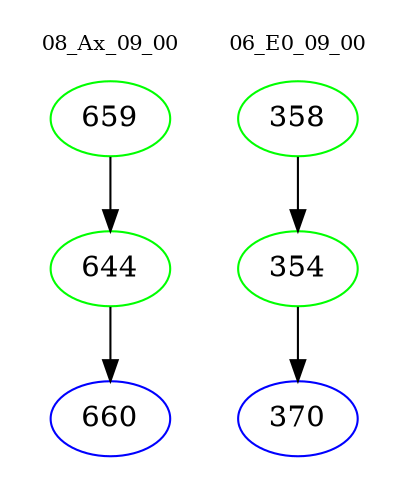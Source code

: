 digraph{
subgraph cluster_0 {
color = white
label = "08_Ax_09_00";
fontsize=10;
T0_659 [label="659", color="green"]
T0_659 -> T0_644 [color="black"]
T0_644 [label="644", color="green"]
T0_644 -> T0_660 [color="black"]
T0_660 [label="660", color="blue"]
}
subgraph cluster_1 {
color = white
label = "06_E0_09_00";
fontsize=10;
T1_358 [label="358", color="green"]
T1_358 -> T1_354 [color="black"]
T1_354 [label="354", color="green"]
T1_354 -> T1_370 [color="black"]
T1_370 [label="370", color="blue"]
}
}
